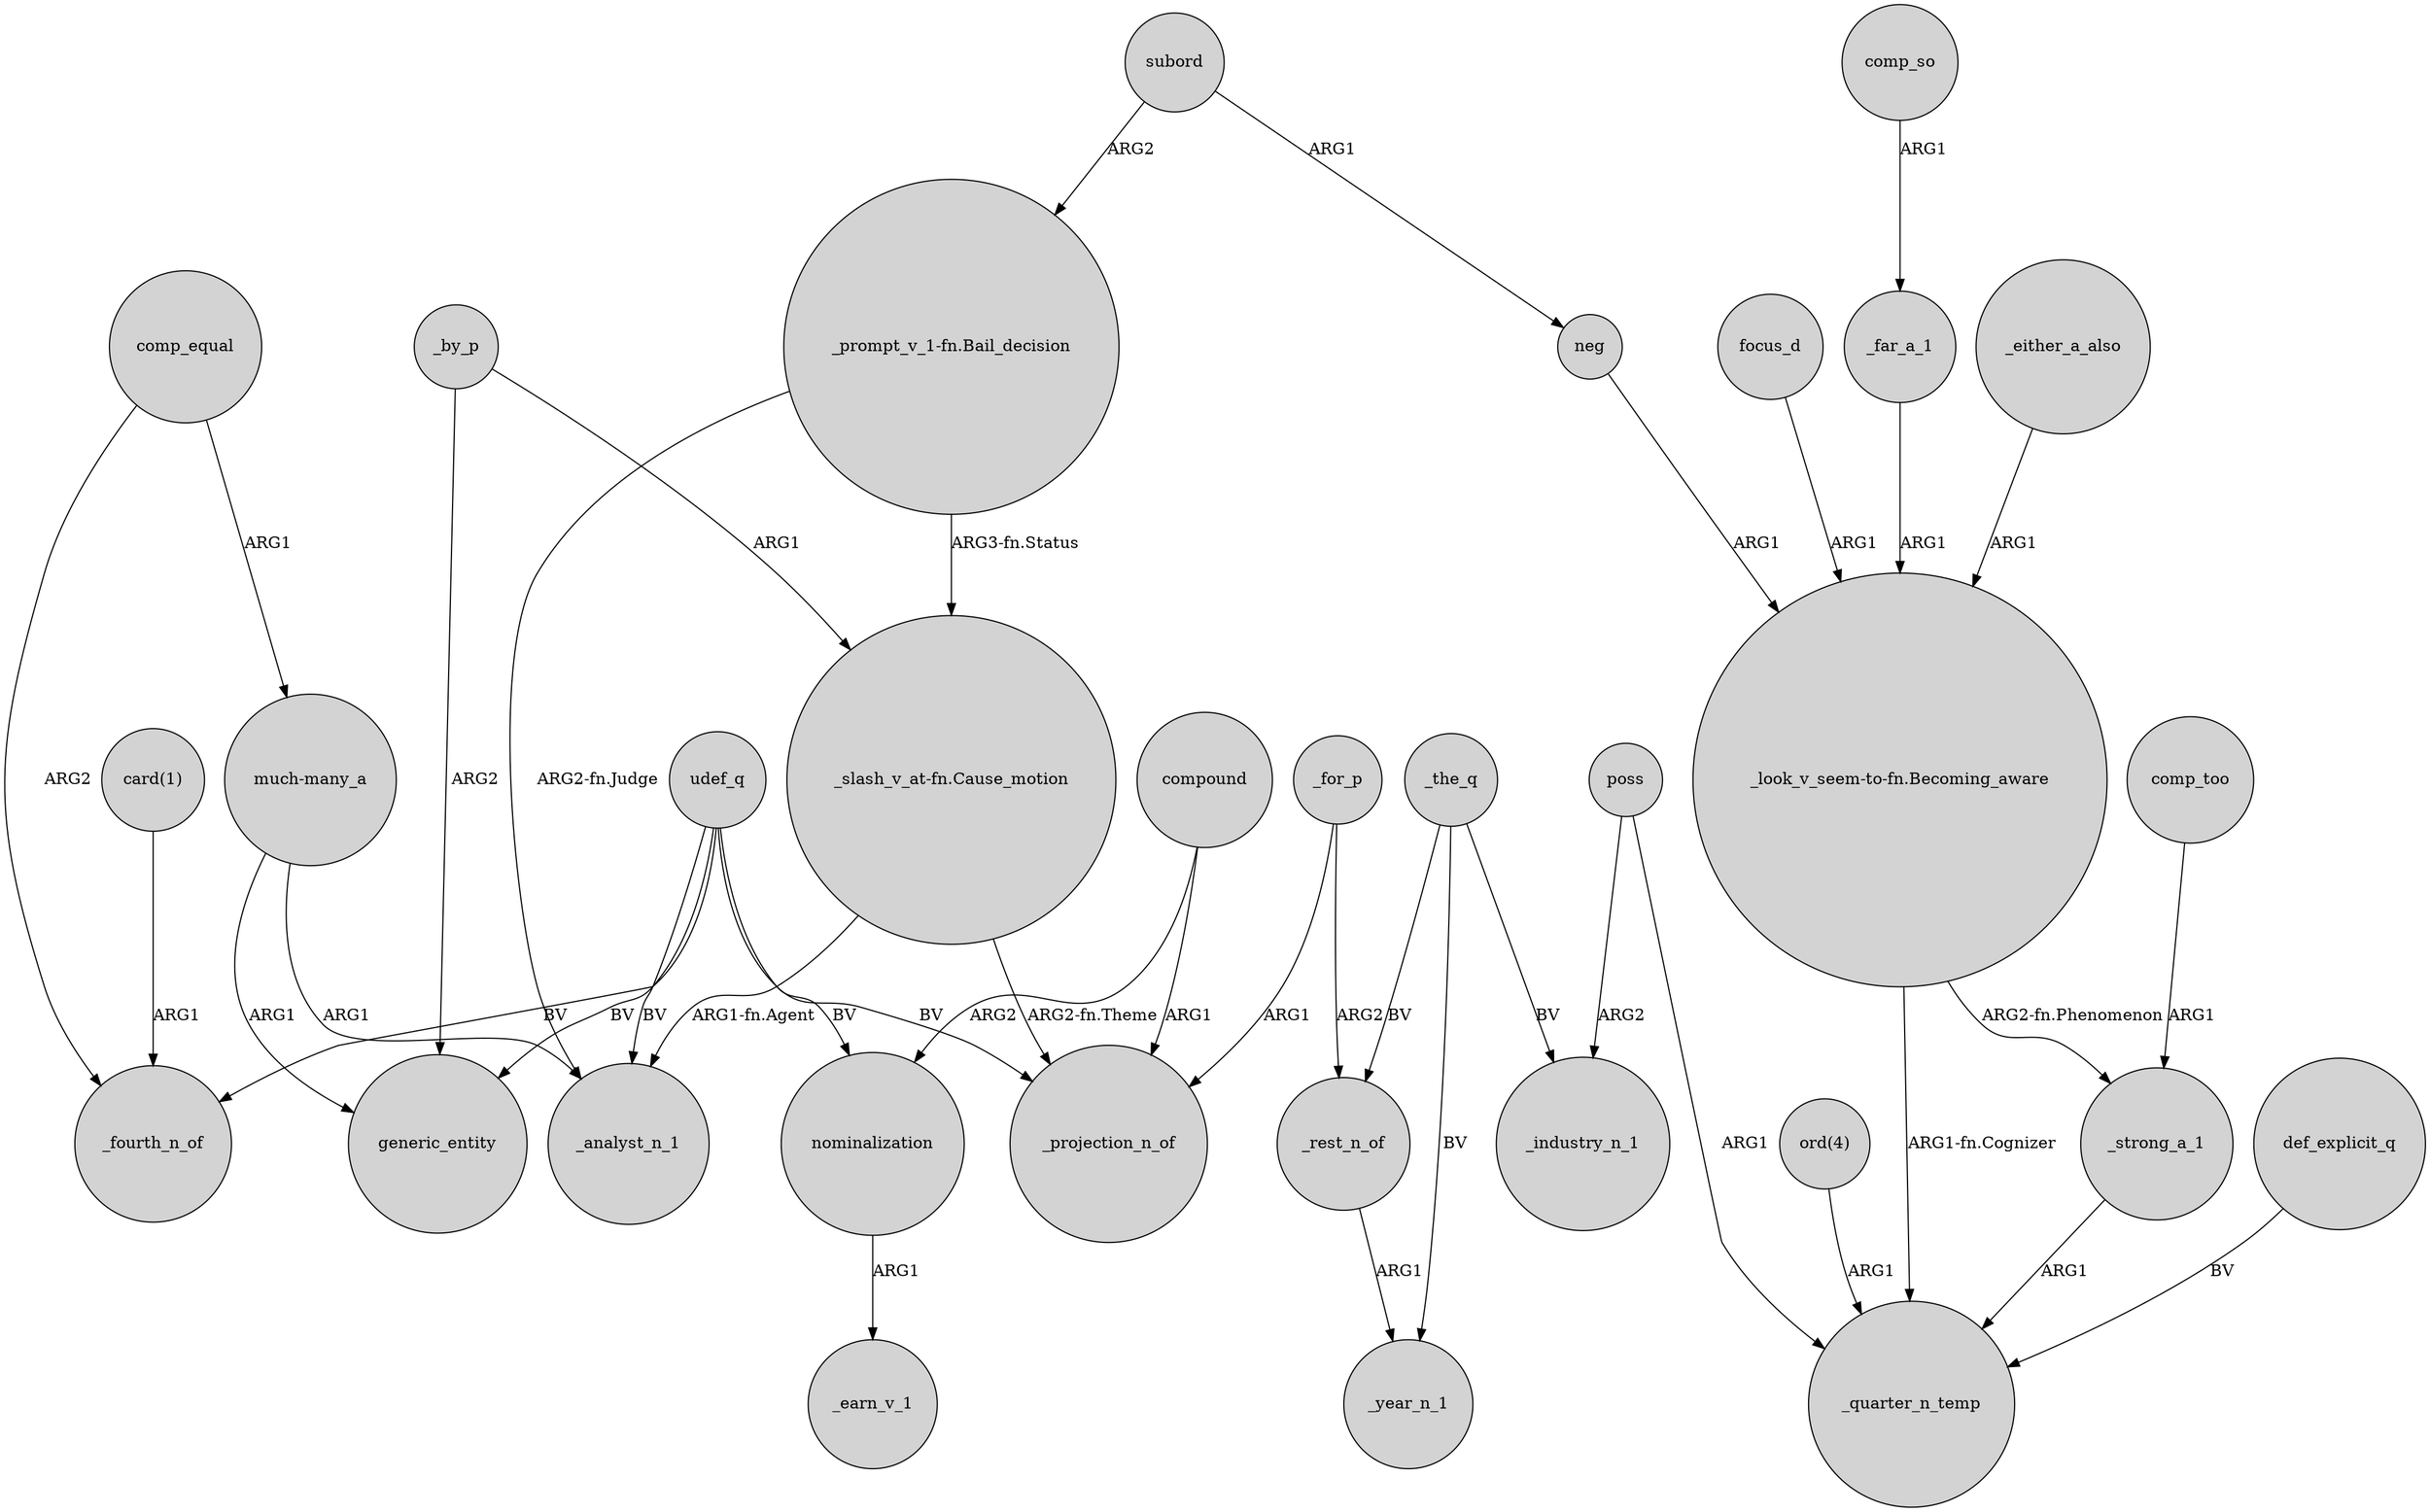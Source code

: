 digraph {
	node [shape=circle style=filled]
	"_slash_v_at-fn.Cause_motion" -> _projection_n_of [label="ARG2-fn.Theme"]
	"much-many_a" -> _analyst_n_1 [label=ARG1]
	udef_q -> _analyst_n_1 [label=BV]
	compound -> _projection_n_of [label=ARG1]
	comp_so -> _far_a_1 [label=ARG1]
	udef_q -> nominalization [label=BV]
	"_look_v_seem-to-fn.Becoming_aware" -> _strong_a_1 [label="ARG2-fn.Phenomenon"]
	"_slash_v_at-fn.Cause_motion" -> _analyst_n_1 [label="ARG1-fn.Agent"]
	udef_q -> generic_entity [label=BV]
	"_prompt_v_1-fn.Bail_decision" -> _analyst_n_1 [label="ARG2-fn.Judge"]
	compound -> nominalization [label=ARG2]
	comp_equal -> "much-many_a" [label=ARG1]
	poss -> _industry_n_1 [label=ARG2]
	_for_p -> _projection_n_of [label=ARG1]
	nominalization -> _earn_v_1 [label=ARG1]
	_either_a_also -> "_look_v_seem-to-fn.Becoming_aware" [label=ARG1]
	_for_p -> _rest_n_of [label=ARG2]
	udef_q -> _fourth_n_of [label=BV]
	"much-many_a" -> generic_entity [label=ARG1]
	_by_p -> generic_entity [label=ARG2]
	_the_q -> _year_n_1 [label=BV]
	"_prompt_v_1-fn.Bail_decision" -> "_slash_v_at-fn.Cause_motion" [label="ARG3-fn.Status"]
	neg -> "_look_v_seem-to-fn.Becoming_aware" [label=ARG1]
	def_explicit_q -> _quarter_n_temp [label=BV]
	comp_equal -> _fourth_n_of [label=ARG2]
	subord -> "_prompt_v_1-fn.Bail_decision" [label=ARG2]
	_by_p -> "_slash_v_at-fn.Cause_motion" [label=ARG1]
	"card(1)" -> _fourth_n_of [label=ARG1]
	udef_q -> _projection_n_of [label=BV]
	"ord(4)" -> _quarter_n_temp [label=ARG1]
	poss -> _quarter_n_temp [label=ARG1]
	_strong_a_1 -> _quarter_n_temp [label=ARG1]
	comp_too -> _strong_a_1 [label=ARG1]
	focus_d -> "_look_v_seem-to-fn.Becoming_aware" [label=ARG1]
	_far_a_1 -> "_look_v_seem-to-fn.Becoming_aware" [label=ARG1]
	subord -> neg [label=ARG1]
	"_look_v_seem-to-fn.Becoming_aware" -> _quarter_n_temp [label="ARG1-fn.Cognizer"]
	_the_q -> _rest_n_of [label=BV]
	_the_q -> _industry_n_1 [label=BV]
	_rest_n_of -> _year_n_1 [label=ARG1]
}
